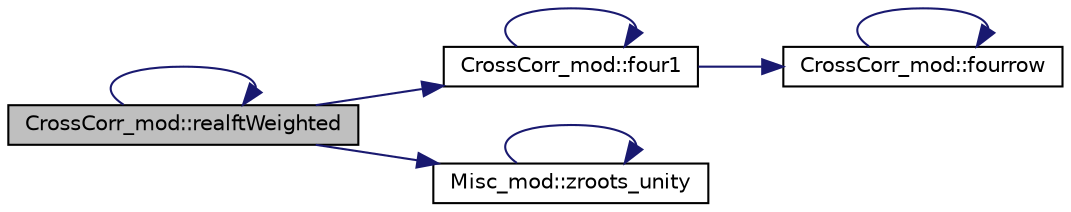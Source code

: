 digraph "CrossCorr_mod::realftWeighted"
{
 // LATEX_PDF_SIZE
  edge [fontname="Helvetica",fontsize="10",labelfontname="Helvetica",labelfontsize="10"];
  node [fontname="Helvetica",fontsize="10",shape=record];
  rankdir="LR";
  Node1 [label="CrossCorr_mod::realftWeighted",height=0.2,width=0.4,color="black", fillcolor="grey75", style="filled", fontcolor="black",tooltip=" "];
  Node1 -> Node2 [color="midnightblue",fontsize="10",style="solid"];
  Node2 [label="CrossCorr_mod::four1",height=0.2,width=0.4,color="black", fillcolor="white", style="filled",URL="$namespaceCrossCorr__mod.html#a23ced55aaf636ca29f41c5de2c0c6b2e",tooltip=" "];
  Node2 -> Node2 [color="midnightblue",fontsize="10",style="solid"];
  Node2 -> Node3 [color="midnightblue",fontsize="10",style="solid"];
  Node3 [label="CrossCorr_mod::fourrow",height=0.2,width=0.4,color="black", fillcolor="white", style="filled",URL="$namespaceCrossCorr__mod.html#a7c559228d666b2c30a59769694cdda09",tooltip=" "];
  Node3 -> Node3 [color="midnightblue",fontsize="10",style="solid"];
  Node1 -> Node1 [color="midnightblue",fontsize="10",style="solid"];
  Node1 -> Node4 [color="midnightblue",fontsize="10",style="solid"];
  Node4 [label="Misc_mod::zroots_unity",height=0.2,width=0.4,color="black", fillcolor="white", style="filled",URL="$namespaceMisc__mod.html#a5f16643663d2e5846009cf7a4178d031",tooltip="Return nn consecutive powers of the nth root of unity."];
  Node4 -> Node4 [color="midnightblue",fontsize="10",style="solid"];
}
